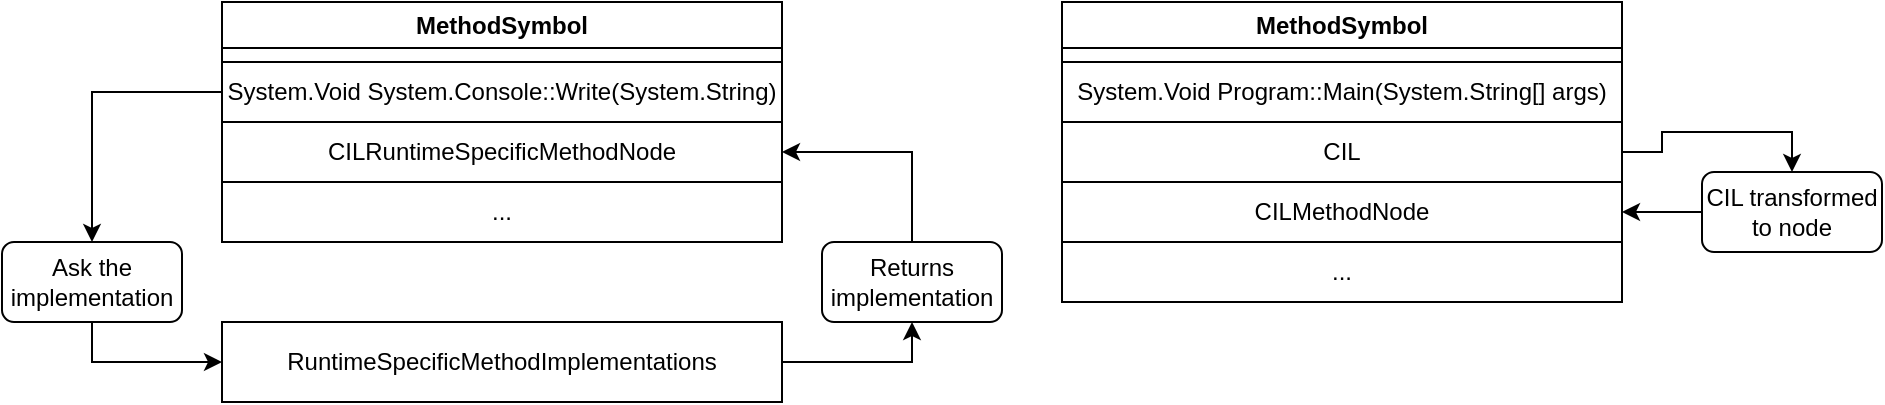 <mxfile version="21.6.8" type="device">
  <diagram name="Page-1" id="W-ckvRY6kZ8-Nekp-Lmx">
    <mxGraphModel dx="2261" dy="788" grid="1" gridSize="10" guides="1" tooltips="1" connect="1" arrows="1" fold="1" page="1" pageScale="1" pageWidth="827" pageHeight="1169" math="0" shadow="0">
      <root>
        <mxCell id="0" />
        <mxCell id="1" parent="0" />
        <mxCell id="hOOp_BMYauVUa1tc1dXk-21" style="edgeStyle=orthogonalEdgeStyle;rounded=0;orthogonalLoop=1;jettySize=auto;html=1;exitX=0;exitY=0.5;exitDx=0;exitDy=0;entryX=0.5;entryY=0;entryDx=0;entryDy=0;" edge="1" parent="1" source="hOOp_BMYauVUa1tc1dXk-4" target="hOOp_BMYauVUa1tc1dXk-18">
          <mxGeometry relative="1" as="geometry" />
        </mxCell>
        <mxCell id="hOOp_BMYauVUa1tc1dXk-1" value="MethodSymbol" style="swimlane;whiteSpace=wrap;html=1;" vertex="1" parent="1">
          <mxGeometry x="40" y="40" width="280" height="120" as="geometry" />
        </mxCell>
        <mxCell id="hOOp_BMYauVUa1tc1dXk-4" value="System.Void System.Console::Write(System.String)" style="rounded=0;whiteSpace=wrap;html=1;" vertex="1" parent="hOOp_BMYauVUa1tc1dXk-1">
          <mxGeometry y="30" width="280" height="30" as="geometry" />
        </mxCell>
        <mxCell id="hOOp_BMYauVUa1tc1dXk-9" value="CILRuntimeSpecificMethodNode" style="rounded=0;whiteSpace=wrap;html=1;" vertex="1" parent="hOOp_BMYauVUa1tc1dXk-1">
          <mxGeometry y="60" width="280" height="30" as="geometry" />
        </mxCell>
        <mxCell id="hOOp_BMYauVUa1tc1dXk-12" value="..." style="rounded=0;whiteSpace=wrap;html=1;" vertex="1" parent="hOOp_BMYauVUa1tc1dXk-1">
          <mxGeometry y="90" width="280" height="30" as="geometry" />
        </mxCell>
        <mxCell id="hOOp_BMYauVUa1tc1dXk-25" style="edgeStyle=orthogonalEdgeStyle;rounded=0;orthogonalLoop=1;jettySize=auto;html=1;exitX=1;exitY=0.5;exitDx=0;exitDy=0;entryX=0.5;entryY=0;entryDx=0;entryDy=0;" edge="1" parent="1" source="hOOp_BMYauVUa1tc1dXk-3" target="hOOp_BMYauVUa1tc1dXk-20">
          <mxGeometry relative="1" as="geometry" />
        </mxCell>
        <mxCell id="hOOp_BMYauVUa1tc1dXk-3" value="MethodSymbol" style="swimlane;whiteSpace=wrap;html=1;" vertex="1" parent="1">
          <mxGeometry x="460" y="40" width="280" height="150" as="geometry" />
        </mxCell>
        <mxCell id="hOOp_BMYauVUa1tc1dXk-7" value="System.Void Program::Main(System.String[] args)" style="rounded=0;whiteSpace=wrap;html=1;" vertex="1" parent="hOOp_BMYauVUa1tc1dXk-3">
          <mxGeometry y="30" width="280" height="30" as="geometry" />
        </mxCell>
        <mxCell id="hOOp_BMYauVUa1tc1dXk-5" value="CIL" style="rounded=0;whiteSpace=wrap;html=1;" vertex="1" parent="hOOp_BMYauVUa1tc1dXk-3">
          <mxGeometry y="60" width="280" height="30" as="geometry" />
        </mxCell>
        <mxCell id="hOOp_BMYauVUa1tc1dXk-10" value="CILMethodNode" style="rounded=0;whiteSpace=wrap;html=1;" vertex="1" parent="hOOp_BMYauVUa1tc1dXk-3">
          <mxGeometry y="90" width="280" height="30" as="geometry" />
        </mxCell>
        <mxCell id="hOOp_BMYauVUa1tc1dXk-13" value="..." style="rounded=0;whiteSpace=wrap;html=1;" vertex="1" parent="hOOp_BMYauVUa1tc1dXk-3">
          <mxGeometry y="120" width="280" height="30" as="geometry" />
        </mxCell>
        <mxCell id="hOOp_BMYauVUa1tc1dXk-23" style="edgeStyle=orthogonalEdgeStyle;rounded=0;orthogonalLoop=1;jettySize=auto;html=1;exitX=1;exitY=0.5;exitDx=0;exitDy=0;entryX=0.5;entryY=1;entryDx=0;entryDy=0;" edge="1" parent="1" source="hOOp_BMYauVUa1tc1dXk-6" target="hOOp_BMYauVUa1tc1dXk-19">
          <mxGeometry relative="1" as="geometry" />
        </mxCell>
        <mxCell id="hOOp_BMYauVUa1tc1dXk-6" value="RuntimeSpecificMethodImplementations" style="rounded=0;whiteSpace=wrap;html=1;" vertex="1" parent="1">
          <mxGeometry x="40" y="200" width="280" height="40" as="geometry" />
        </mxCell>
        <mxCell id="hOOp_BMYauVUa1tc1dXk-22" style="edgeStyle=orthogonalEdgeStyle;rounded=0;orthogonalLoop=1;jettySize=auto;html=1;exitX=0.5;exitY=1;exitDx=0;exitDy=0;entryX=0;entryY=0.5;entryDx=0;entryDy=0;" edge="1" parent="1" source="hOOp_BMYauVUa1tc1dXk-18" target="hOOp_BMYauVUa1tc1dXk-6">
          <mxGeometry relative="1" as="geometry" />
        </mxCell>
        <mxCell id="hOOp_BMYauVUa1tc1dXk-18" value="Ask the implementation" style="rounded=1;whiteSpace=wrap;html=1;" vertex="1" parent="1">
          <mxGeometry x="-70" y="160" width="90" height="40" as="geometry" />
        </mxCell>
        <mxCell id="hOOp_BMYauVUa1tc1dXk-24" style="edgeStyle=orthogonalEdgeStyle;rounded=0;orthogonalLoop=1;jettySize=auto;html=1;exitX=0.5;exitY=0;exitDx=0;exitDy=0;entryX=1;entryY=0.5;entryDx=0;entryDy=0;" edge="1" parent="1" source="hOOp_BMYauVUa1tc1dXk-19" target="hOOp_BMYauVUa1tc1dXk-9">
          <mxGeometry relative="1" as="geometry" />
        </mxCell>
        <mxCell id="hOOp_BMYauVUa1tc1dXk-19" value="Returns implementation" style="rounded=1;whiteSpace=wrap;html=1;" vertex="1" parent="1">
          <mxGeometry x="340" y="160" width="90" height="40" as="geometry" />
        </mxCell>
        <mxCell id="hOOp_BMYauVUa1tc1dXk-26" style="edgeStyle=orthogonalEdgeStyle;rounded=0;orthogonalLoop=1;jettySize=auto;html=1;exitX=0;exitY=0.5;exitDx=0;exitDy=0;entryX=1;entryY=0.5;entryDx=0;entryDy=0;" edge="1" parent="1" source="hOOp_BMYauVUa1tc1dXk-20" target="hOOp_BMYauVUa1tc1dXk-10">
          <mxGeometry relative="1" as="geometry" />
        </mxCell>
        <mxCell id="hOOp_BMYauVUa1tc1dXk-20" value="CIL transformed to node" style="rounded=1;whiteSpace=wrap;html=1;" vertex="1" parent="1">
          <mxGeometry x="780" y="125" width="90" height="40" as="geometry" />
        </mxCell>
      </root>
    </mxGraphModel>
  </diagram>
</mxfile>
